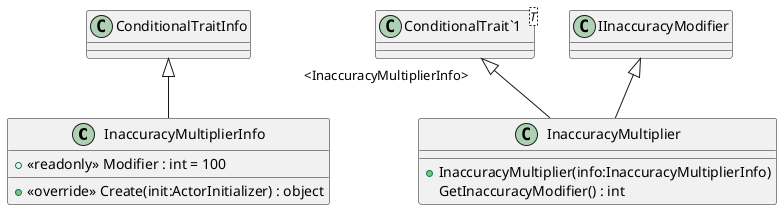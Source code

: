 @startuml
class InaccuracyMultiplierInfo {
    + <<readonly>> Modifier : int = 100
    + <<override>> Create(init:ActorInitializer) : object
}
class InaccuracyMultiplier {
    + InaccuracyMultiplier(info:InaccuracyMultiplierInfo)
    GetInaccuracyModifier() : int
}
class "ConditionalTrait`1"<T> {
}
ConditionalTraitInfo <|-- InaccuracyMultiplierInfo
"ConditionalTrait`1" "<InaccuracyMultiplierInfo>" <|-- InaccuracyMultiplier
IInaccuracyModifier <|-- InaccuracyMultiplier
@enduml
